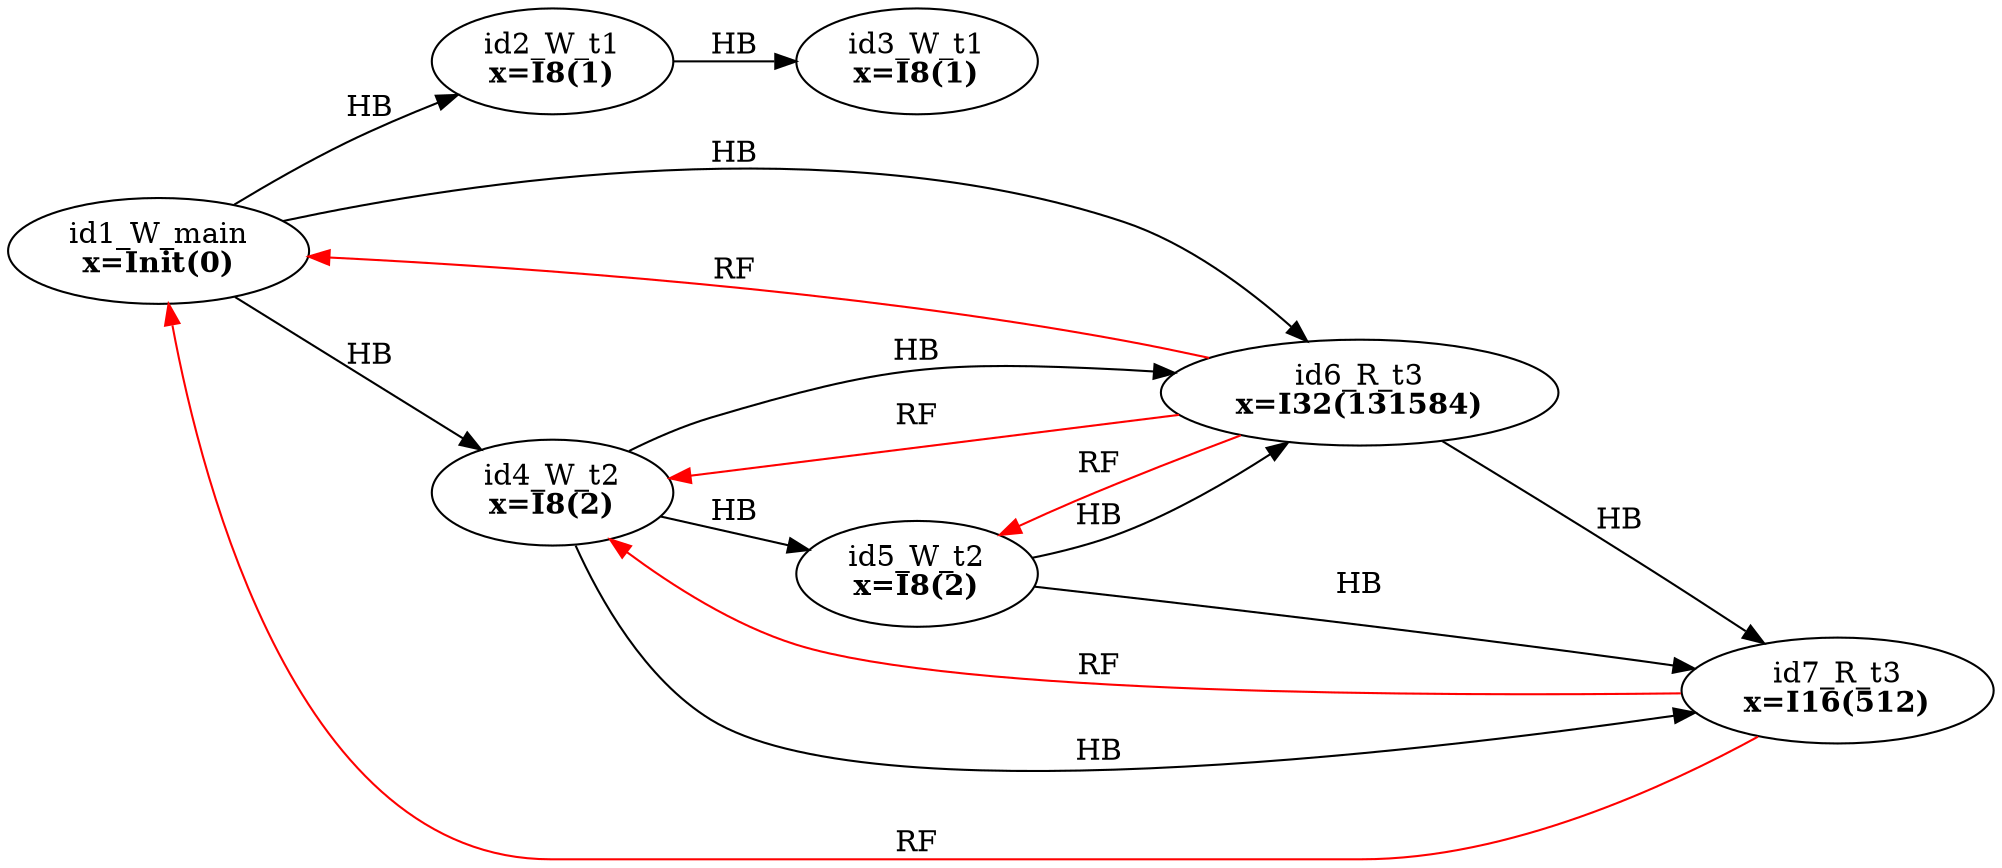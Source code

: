 digraph memory_model {
rankdir=LR;
splines=true; esep=0.5;
id2_W_t1 -> id3_W_t1 [label = "HB", color="black"];
id4_W_t2 -> id5_W_t2 [label = "HB", color="black"];
id6_R_t3 -> id7_R_t3 [label = "HB", color="black"];
id1_W_main -> id2_W_t1 [label = "HB", color="black"];
id1_W_main -> id4_W_t2 [label = "HB", color="black"];
id1_W_main -> id6_R_t3 [label = "HB", color="black"];
id4_W_t2 -> id6_R_t3 [label = "HB", color="black"];
id4_W_t2 -> id7_R_t3 [label = "HB", color="black"];
id5_W_t2 -> id6_R_t3 [label = "HB", color="black"];
id5_W_t2 -> id7_R_t3 [label = "HB", color="black"];
id6_R_t3 -> id1_W_main [label = "RF", color="red"];
id6_R_t3 -> id4_W_t2 [label = "RF", color="red"];
id6_R_t3 -> id5_W_t2 [label = "RF", color="red"];
id7_R_t3 -> id1_W_main [label = "RF", color="red"];
id7_R_t3 -> id4_W_t2 [label = "RF", color="red"];
id1_W_main [label=<id1_W_main<br/><B>x=Init(0)</B>>, pos="5.0,4!"]
id2_W_t1 [label=<id2_W_t1<br/><B>x=I8(1)</B>>, pos="0,2!"]
id3_W_t1 [label=<id3_W_t1<br/><B>x=I8(1)</B>>, pos="0,0!"]
id4_W_t2 [label=<id4_W_t2<br/><B>x=I8(2)</B>>, pos="5,2!"]
id5_W_t2 [label=<id5_W_t2<br/><B>x=I8(2)</B>>, pos="5,0!"]
id6_R_t3 [label=<id6_R_t3<br/><B>x=I32(131584)</B>>, pos="10,2!"]
id7_R_t3 [label=<id7_R_t3<br/><B>x=I16(512)</B>>, pos="10,0!"]
}